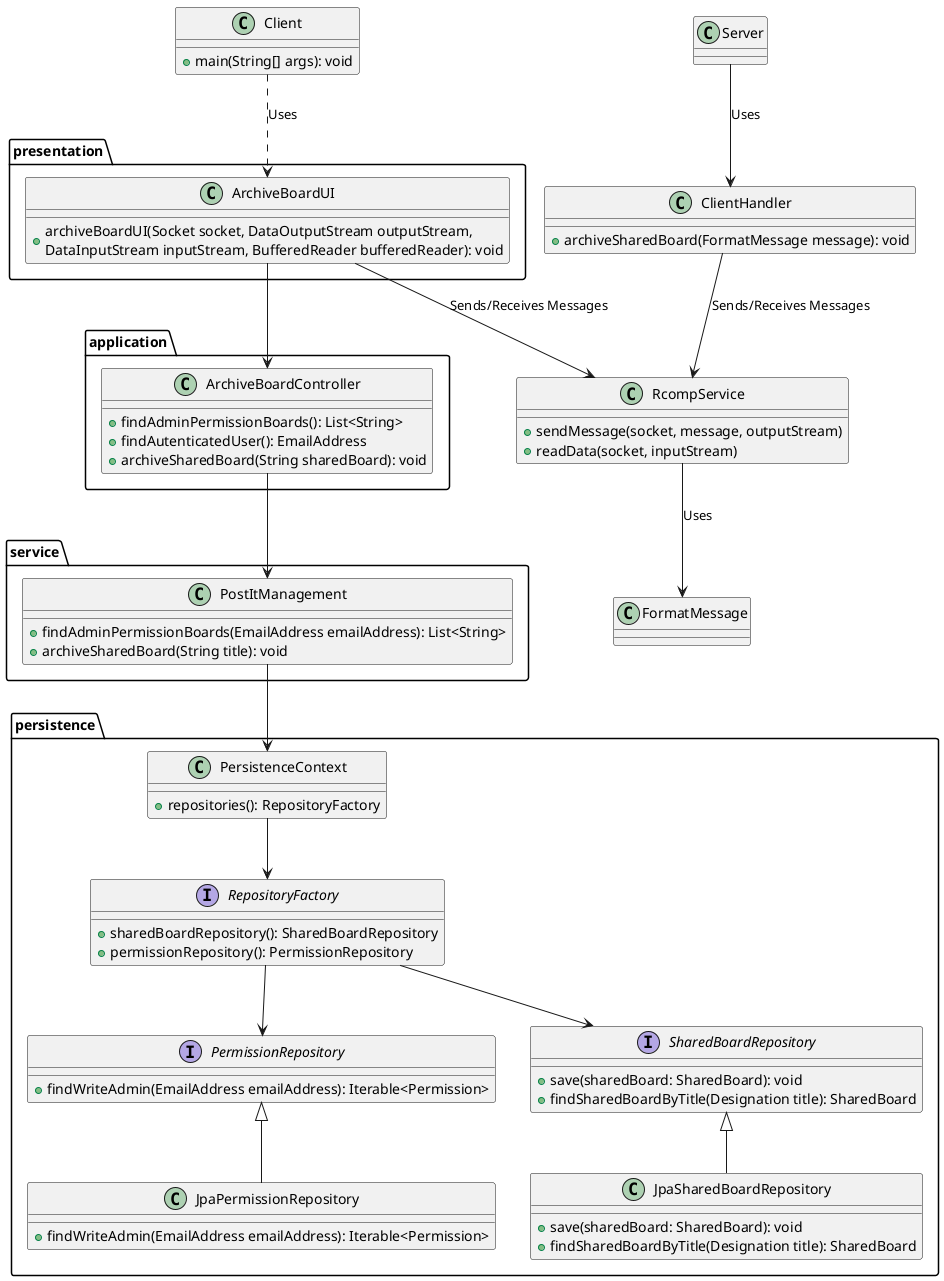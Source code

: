 @startuml

package presentation {
  class ArchiveBoardUI {
    + archiveBoardUI(Socket socket, DataOutputStream outputStream, \nDataInputStream inputStream, BufferedReader bufferedReader): void
  }
}

package application {
  class ArchiveBoardController {
    + findAdminPermissionBoards(): List<String>
    + findAutenticatedUser(): EmailAddress
    + archiveSharedBoard(String sharedBoard): void
  }
}

package service {
  class PostItManagement {
    + findAdminPermissionBoards(EmailAddress emailAddress): List<String>
    + archiveSharedBoard(String title): void
  }
}

package persistence {
  class PersistenceContext {
    + repositories(): RepositoryFactory
  }

  interface RepositoryFactory {
    + sharedBoardRepository(): SharedBoardRepository
    + permissionRepository(): PermissionRepository
  }

  interface SharedBoardRepository {
    + save(sharedBoard: SharedBoard): void
    + findSharedBoardByTitle(Designation title): SharedBoard
  }
  JpaSharedBoardRepository -up-|> SharedBoardRepository
  class JpaSharedBoardRepository {
      + save(sharedBoard: SharedBoard): void
      + findSharedBoardByTitle(Designation title): SharedBoard
    }

  interface PermissionRepository {
    + findWriteAdmin(EmailAddress emailAddress): Iterable<Permission>
  }
  JpaPermissionRepository -up-|> PermissionRepository

  class JpaPermissionRepository {
      + findWriteAdmin(EmailAddress emailAddress): Iterable<Permission>
    }
}


Client .down.> ArchiveBoardUI : Uses


class Client {
  + main(String[] args): void
}

class ClientHandler {
  + archiveSharedBoard(FormatMessage message): void
}

class RcompService {
  +sendMessage(socket, message, outputStream)
  +readData(socket, inputStream)
}

class FormatMessage


ClientHandler -down-> RcompService : Sends/Receives Messages
ArchiveBoardUI -down-> RcompService : Sends/Receives Messages
Server -down-> ClientHandler : Uses
RcompService -down-> FormatMessage : Uses


ArchiveBoardUI --> ArchiveBoardController
ArchiveBoardController --> PostItManagement
PostItManagement --> PersistenceContext
PersistenceContext -->RepositoryFactory
RepositoryFactory --> SharedBoardRepository
RepositoryFactory --> PermissionRepository
@enduml
